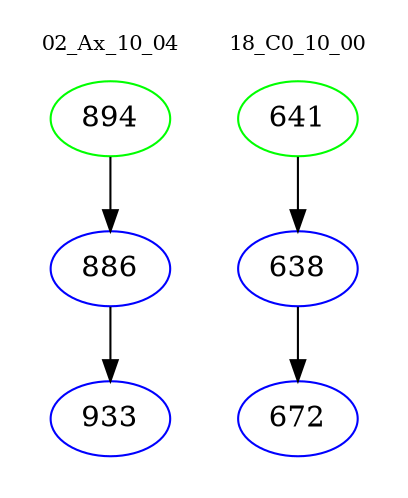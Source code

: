 digraph{
subgraph cluster_0 {
color = white
label = "02_Ax_10_04";
fontsize=10;
T0_894 [label="894", color="green"]
T0_894 -> T0_886 [color="black"]
T0_886 [label="886", color="blue"]
T0_886 -> T0_933 [color="black"]
T0_933 [label="933", color="blue"]
}
subgraph cluster_1 {
color = white
label = "18_C0_10_00";
fontsize=10;
T1_641 [label="641", color="green"]
T1_641 -> T1_638 [color="black"]
T1_638 [label="638", color="blue"]
T1_638 -> T1_672 [color="black"]
T1_672 [label="672", color="blue"]
}
}
